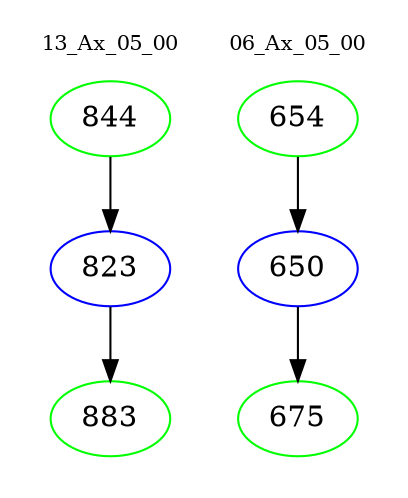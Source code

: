 digraph{
subgraph cluster_0 {
color = white
label = "13_Ax_05_00";
fontsize=10;
T0_844 [label="844", color="green"]
T0_844 -> T0_823 [color="black"]
T0_823 [label="823", color="blue"]
T0_823 -> T0_883 [color="black"]
T0_883 [label="883", color="green"]
}
subgraph cluster_1 {
color = white
label = "06_Ax_05_00";
fontsize=10;
T1_654 [label="654", color="green"]
T1_654 -> T1_650 [color="black"]
T1_650 [label="650", color="blue"]
T1_650 -> T1_675 [color="black"]
T1_675 [label="675", color="green"]
}
}
